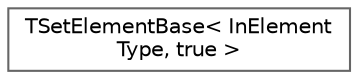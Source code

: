 digraph "Graphical Class Hierarchy"
{
 // INTERACTIVE_SVG=YES
 // LATEX_PDF_SIZE
  bgcolor="transparent";
  edge [fontname=Helvetica,fontsize=10,labelfontname=Helvetica,labelfontsize=10];
  node [fontname=Helvetica,fontsize=10,shape=box,height=0.2,width=0.4];
  rankdir="LR";
  Node0 [id="Node000000",label="TSetElementBase\< InElement\lType, true \>",height=0.2,width=0.4,color="grey40", fillcolor="white", style="filled",URL="$d7/d05/classTSetElementBase_3_01InElementType_00_01true_01_4.html",tooltip=" "];
}

